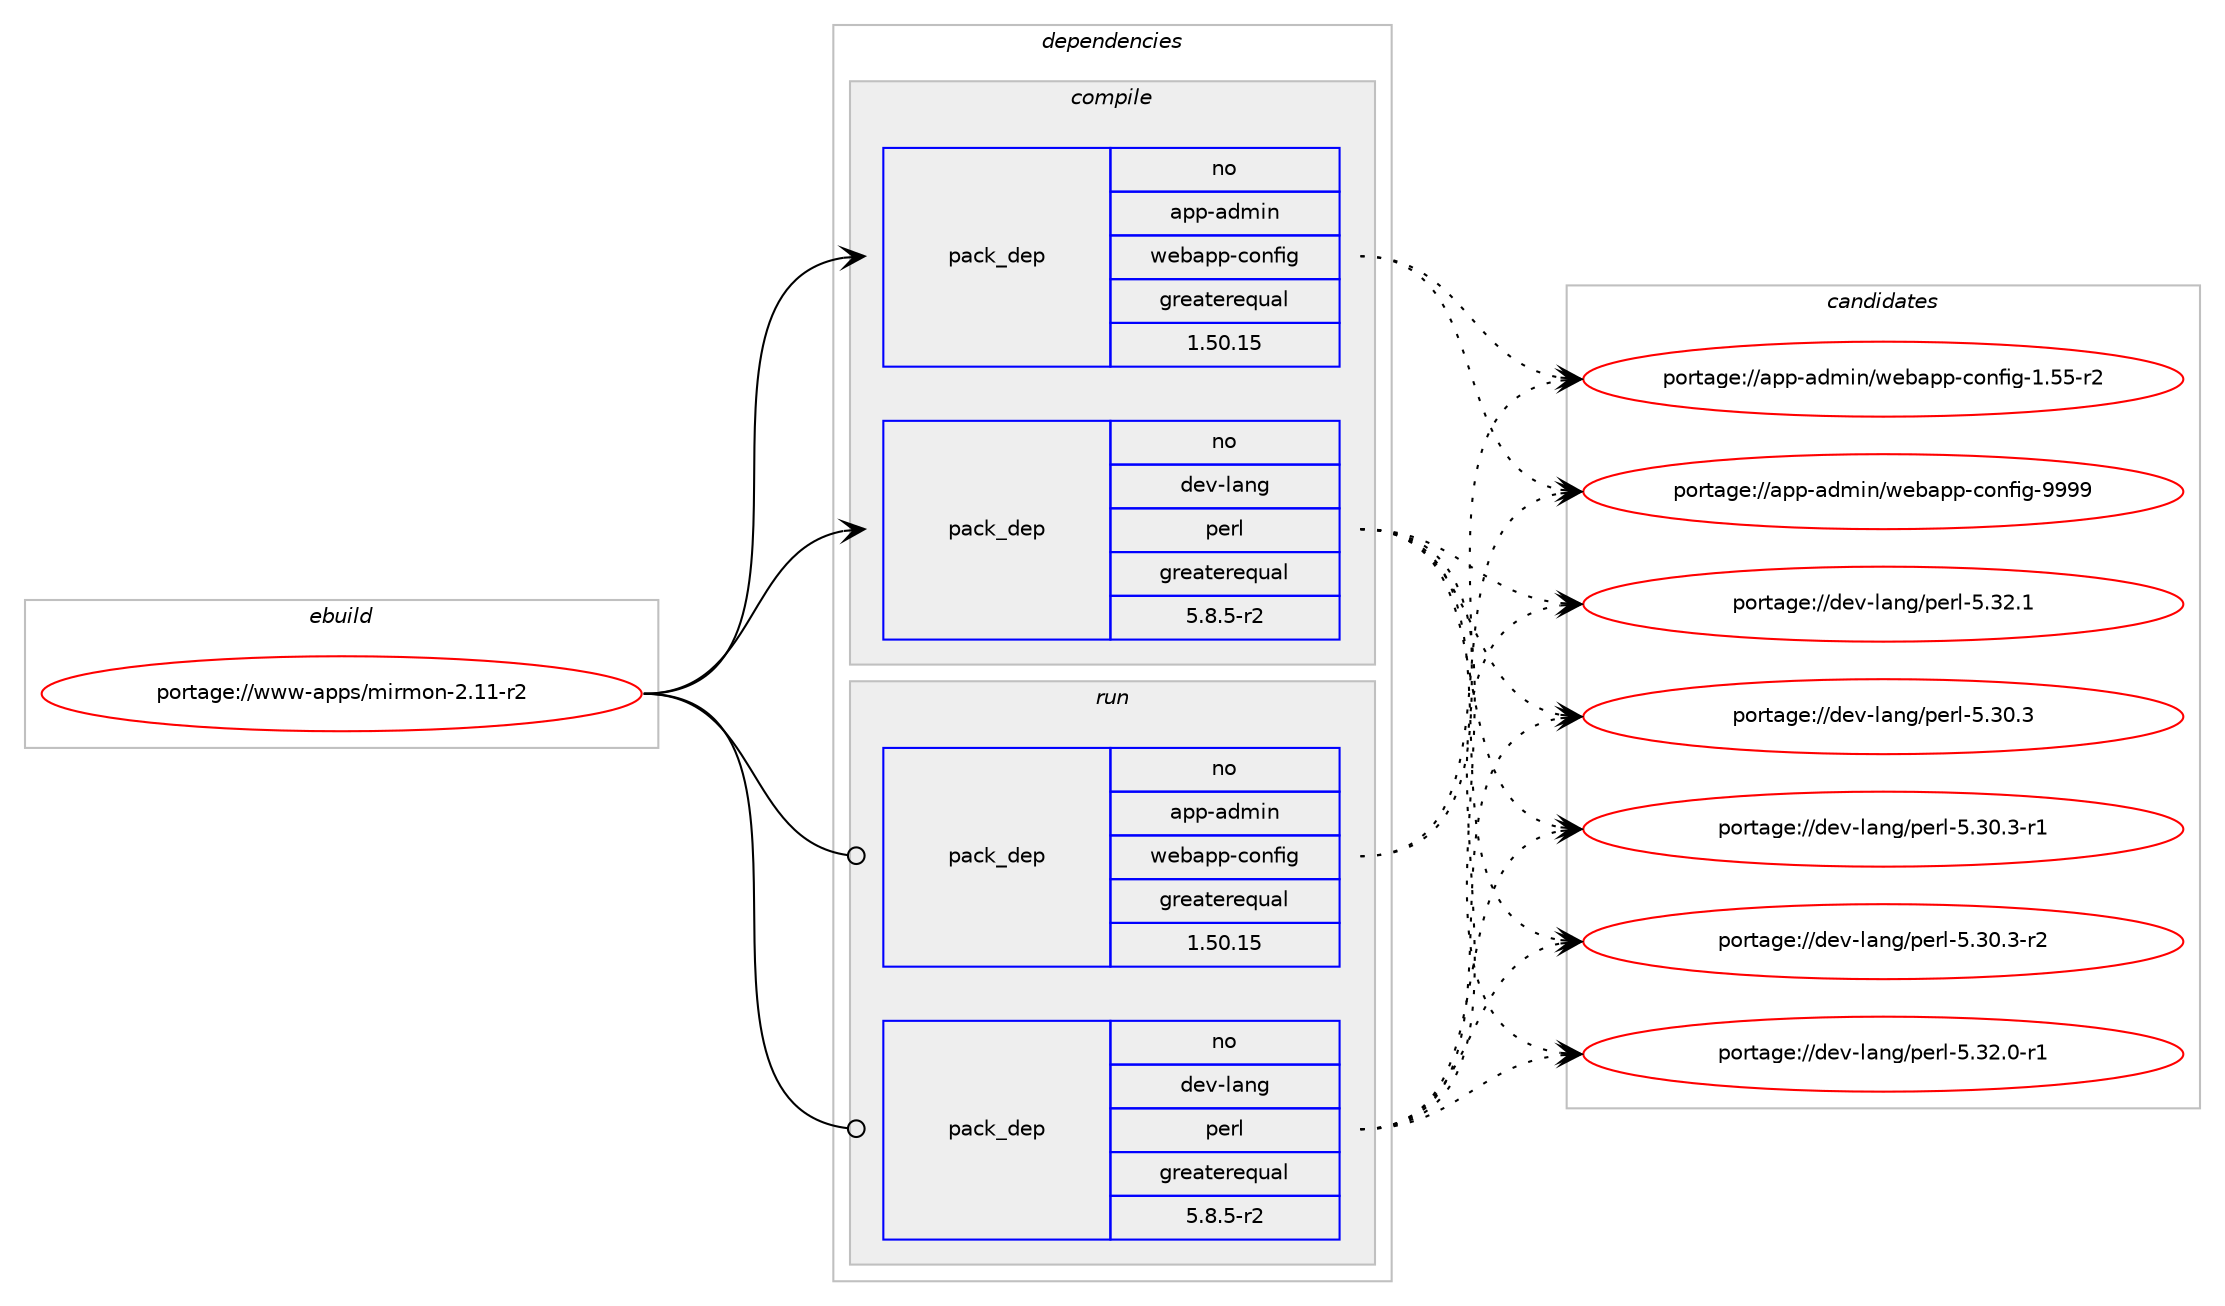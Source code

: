 digraph prolog {

# *************
# Graph options
# *************

newrank=true;
concentrate=true;
compound=true;
graph [rankdir=LR,fontname=Helvetica,fontsize=10,ranksep=1.5];#, ranksep=2.5, nodesep=0.2];
edge  [arrowhead=vee];
node  [fontname=Helvetica,fontsize=10];

# **********
# The ebuild
# **********

subgraph cluster_leftcol {
color=gray;
rank=same;
label=<<i>ebuild</i>>;
id [label="portage://www-apps/mirmon-2.11-r2", color=red, width=4, href="../www-apps/mirmon-2.11-r2.svg"];
}

# ****************
# The dependencies
# ****************

subgraph cluster_midcol {
color=gray;
label=<<i>dependencies</i>>;
subgraph cluster_compile {
fillcolor="#eeeeee";
style=filled;
label=<<i>compile</i>>;
subgraph pack1512 {
dependency2482 [label=<<TABLE BORDER="0" CELLBORDER="1" CELLSPACING="0" CELLPADDING="4" WIDTH="220"><TR><TD ROWSPAN="6" CELLPADDING="30">pack_dep</TD></TR><TR><TD WIDTH="110">no</TD></TR><TR><TD>app-admin</TD></TR><TR><TD>webapp-config</TD></TR><TR><TD>greaterequal</TD></TR><TR><TD>1.50.15</TD></TR></TABLE>>, shape=none, color=blue];
}
id:e -> dependency2482:w [weight=20,style="solid",arrowhead="vee"];
subgraph pack1513 {
dependency2483 [label=<<TABLE BORDER="0" CELLBORDER="1" CELLSPACING="0" CELLPADDING="4" WIDTH="220"><TR><TD ROWSPAN="6" CELLPADDING="30">pack_dep</TD></TR><TR><TD WIDTH="110">no</TD></TR><TR><TD>dev-lang</TD></TR><TR><TD>perl</TD></TR><TR><TD>greaterequal</TD></TR><TR><TD>5.8.5-r2</TD></TR></TABLE>>, shape=none, color=blue];
}
id:e -> dependency2483:w [weight=20,style="solid",arrowhead="vee"];
}
subgraph cluster_compileandrun {
fillcolor="#eeeeee";
style=filled;
label=<<i>compile and run</i>>;
}
subgraph cluster_run {
fillcolor="#eeeeee";
style=filled;
label=<<i>run</i>>;
subgraph pack1514 {
dependency2484 [label=<<TABLE BORDER="0" CELLBORDER="1" CELLSPACING="0" CELLPADDING="4" WIDTH="220"><TR><TD ROWSPAN="6" CELLPADDING="30">pack_dep</TD></TR><TR><TD WIDTH="110">no</TD></TR><TR><TD>app-admin</TD></TR><TR><TD>webapp-config</TD></TR><TR><TD>greaterequal</TD></TR><TR><TD>1.50.15</TD></TR></TABLE>>, shape=none, color=blue];
}
id:e -> dependency2484:w [weight=20,style="solid",arrowhead="odot"];
subgraph pack1515 {
dependency2485 [label=<<TABLE BORDER="0" CELLBORDER="1" CELLSPACING="0" CELLPADDING="4" WIDTH="220"><TR><TD ROWSPAN="6" CELLPADDING="30">pack_dep</TD></TR><TR><TD WIDTH="110">no</TD></TR><TR><TD>dev-lang</TD></TR><TR><TD>perl</TD></TR><TR><TD>greaterequal</TD></TR><TR><TD>5.8.5-r2</TD></TR></TABLE>>, shape=none, color=blue];
}
id:e -> dependency2485:w [weight=20,style="solid",arrowhead="odot"];
# *** BEGIN UNKNOWN DEPENDENCY TYPE (TODO) ***
# id -> package_dependency(portage://www-apps/mirmon-2.11-r2,run,no,dev-perl,File-Tempdir,none,[,,],[],[])
# *** END UNKNOWN DEPENDENCY TYPE (TODO) ***

# *** BEGIN UNKNOWN DEPENDENCY TYPE (TODO) ***
# id -> package_dependency(portage://www-apps/mirmon-2.11-r2,run,no,dev-perl,Socket6,none,[,,],[],[])
# *** END UNKNOWN DEPENDENCY TYPE (TODO) ***

}
}

# **************
# The candidates
# **************

subgraph cluster_choices {
rank=same;
color=gray;
label=<<i>candidates</i>>;

subgraph choice1512 {
color=black;
nodesep=1;
choice971121124597100109105110471191019897112112459911111010210510345494653534511450 [label="portage://app-admin/webapp-config-1.55-r2", color=red, width=4,href="../app-admin/webapp-config-1.55-r2.svg"];
choice97112112459710010910511047119101989711211245991111101021051034557575757 [label="portage://app-admin/webapp-config-9999", color=red, width=4,href="../app-admin/webapp-config-9999.svg"];
dependency2482:e -> choice971121124597100109105110471191019897112112459911111010210510345494653534511450:w [style=dotted,weight="100"];
dependency2482:e -> choice97112112459710010910511047119101989711211245991111101021051034557575757:w [style=dotted,weight="100"];
}
subgraph choice1513 {
color=black;
nodesep=1;
choice10010111845108971101034711210111410845534651484651 [label="portage://dev-lang/perl-5.30.3", color=red, width=4,href="../dev-lang/perl-5.30.3.svg"];
choice100101118451089711010347112101114108455346514846514511449 [label="portage://dev-lang/perl-5.30.3-r1", color=red, width=4,href="../dev-lang/perl-5.30.3-r1.svg"];
choice100101118451089711010347112101114108455346514846514511450 [label="portage://dev-lang/perl-5.30.3-r2", color=red, width=4,href="../dev-lang/perl-5.30.3-r2.svg"];
choice100101118451089711010347112101114108455346515046484511449 [label="portage://dev-lang/perl-5.32.0-r1", color=red, width=4,href="../dev-lang/perl-5.32.0-r1.svg"];
choice10010111845108971101034711210111410845534651504649 [label="portage://dev-lang/perl-5.32.1", color=red, width=4,href="../dev-lang/perl-5.32.1.svg"];
dependency2483:e -> choice10010111845108971101034711210111410845534651484651:w [style=dotted,weight="100"];
dependency2483:e -> choice100101118451089711010347112101114108455346514846514511449:w [style=dotted,weight="100"];
dependency2483:e -> choice100101118451089711010347112101114108455346514846514511450:w [style=dotted,weight="100"];
dependency2483:e -> choice100101118451089711010347112101114108455346515046484511449:w [style=dotted,weight="100"];
dependency2483:e -> choice10010111845108971101034711210111410845534651504649:w [style=dotted,weight="100"];
}
subgraph choice1514 {
color=black;
nodesep=1;
choice971121124597100109105110471191019897112112459911111010210510345494653534511450 [label="portage://app-admin/webapp-config-1.55-r2", color=red, width=4,href="../app-admin/webapp-config-1.55-r2.svg"];
choice97112112459710010910511047119101989711211245991111101021051034557575757 [label="portage://app-admin/webapp-config-9999", color=red, width=4,href="../app-admin/webapp-config-9999.svg"];
dependency2484:e -> choice971121124597100109105110471191019897112112459911111010210510345494653534511450:w [style=dotted,weight="100"];
dependency2484:e -> choice97112112459710010910511047119101989711211245991111101021051034557575757:w [style=dotted,weight="100"];
}
subgraph choice1515 {
color=black;
nodesep=1;
choice10010111845108971101034711210111410845534651484651 [label="portage://dev-lang/perl-5.30.3", color=red, width=4,href="../dev-lang/perl-5.30.3.svg"];
choice100101118451089711010347112101114108455346514846514511449 [label="portage://dev-lang/perl-5.30.3-r1", color=red, width=4,href="../dev-lang/perl-5.30.3-r1.svg"];
choice100101118451089711010347112101114108455346514846514511450 [label="portage://dev-lang/perl-5.30.3-r2", color=red, width=4,href="../dev-lang/perl-5.30.3-r2.svg"];
choice100101118451089711010347112101114108455346515046484511449 [label="portage://dev-lang/perl-5.32.0-r1", color=red, width=4,href="../dev-lang/perl-5.32.0-r1.svg"];
choice10010111845108971101034711210111410845534651504649 [label="portage://dev-lang/perl-5.32.1", color=red, width=4,href="../dev-lang/perl-5.32.1.svg"];
dependency2485:e -> choice10010111845108971101034711210111410845534651484651:w [style=dotted,weight="100"];
dependency2485:e -> choice100101118451089711010347112101114108455346514846514511449:w [style=dotted,weight="100"];
dependency2485:e -> choice100101118451089711010347112101114108455346514846514511450:w [style=dotted,weight="100"];
dependency2485:e -> choice100101118451089711010347112101114108455346515046484511449:w [style=dotted,weight="100"];
dependency2485:e -> choice10010111845108971101034711210111410845534651504649:w [style=dotted,weight="100"];
}
}

}
